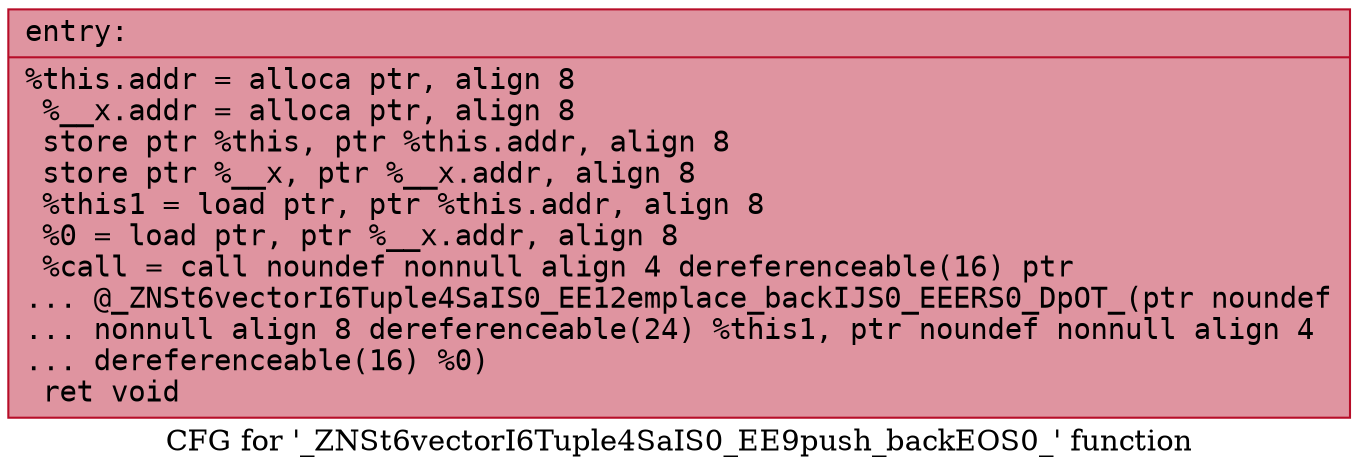 digraph "CFG for '_ZNSt6vectorI6Tuple4SaIS0_EE9push_backEOS0_' function" {
	label="CFG for '_ZNSt6vectorI6Tuple4SaIS0_EE9push_backEOS0_' function";

	Node0x55c606355310 [shape=record,color="#b70d28ff", style=filled, fillcolor="#b70d2870" fontname="Courier",label="{entry:\l|  %this.addr = alloca ptr, align 8\l  %__x.addr = alloca ptr, align 8\l  store ptr %this, ptr %this.addr, align 8\l  store ptr %__x, ptr %__x.addr, align 8\l  %this1 = load ptr, ptr %this.addr, align 8\l  %0 = load ptr, ptr %__x.addr, align 8\l  %call = call noundef nonnull align 4 dereferenceable(16) ptr\l... @_ZNSt6vectorI6Tuple4SaIS0_EE12emplace_backIJS0_EEERS0_DpOT_(ptr noundef\l... nonnull align 8 dereferenceable(24) %this1, ptr noundef nonnull align 4\l... dereferenceable(16) %0)\l  ret void\l}"];
}
